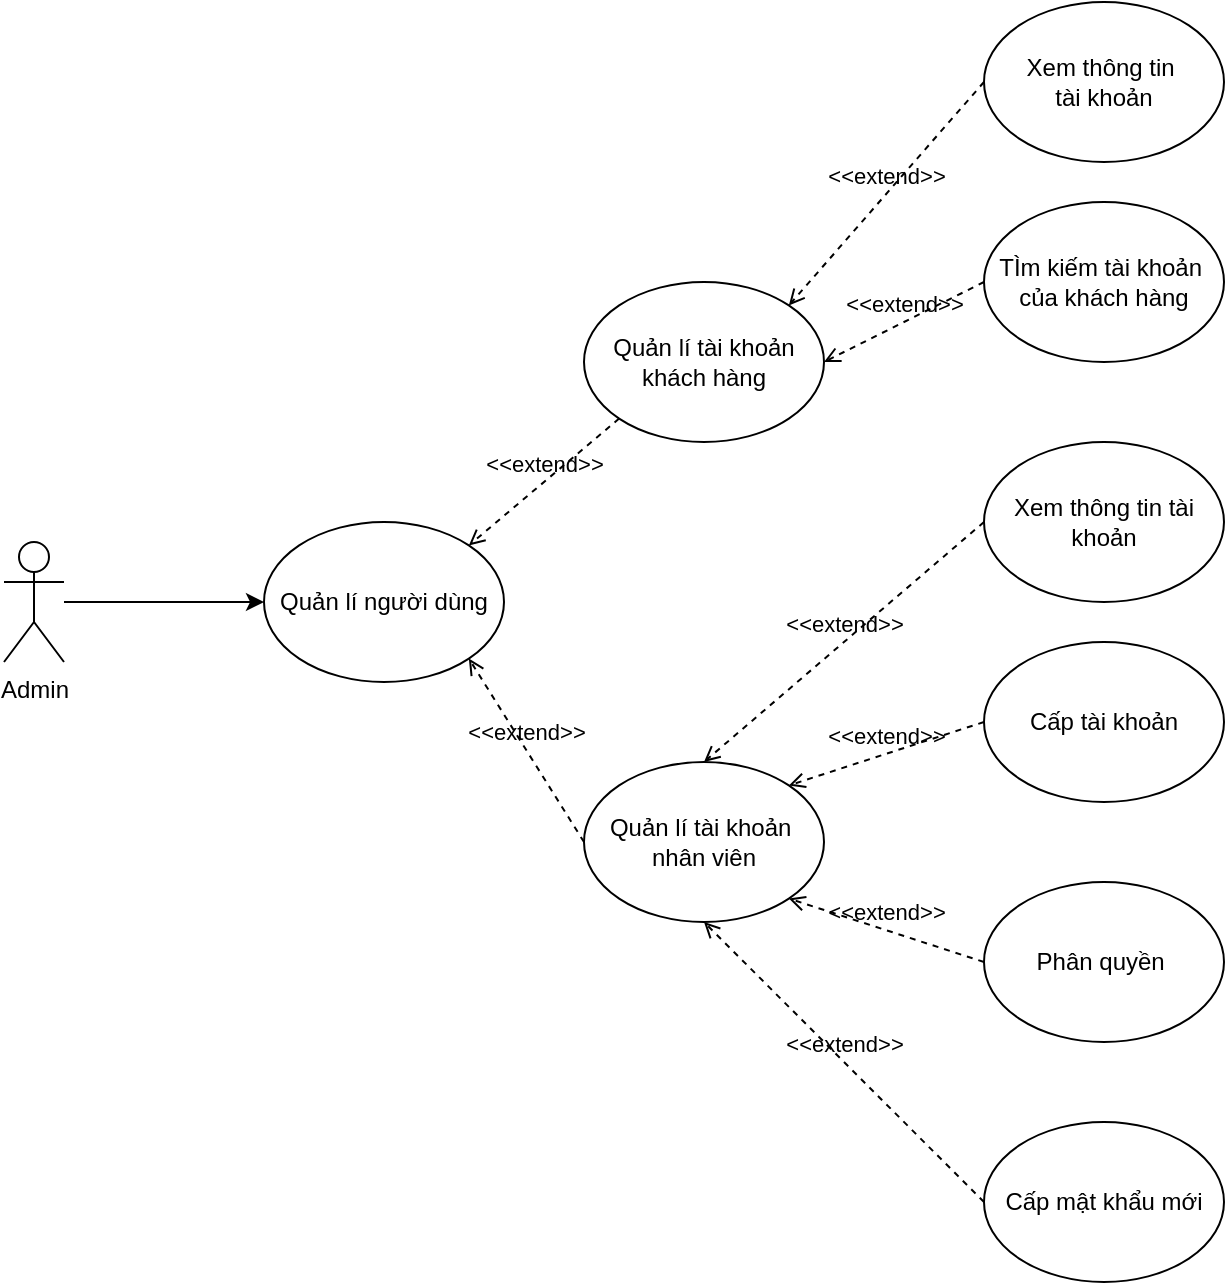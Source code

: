 <mxfile version="25.0.3">
  <diagram name="Trang-1" id="X2TiEBYnKF3QoC4KfZxD">
    <mxGraphModel dx="2232" dy="752" grid="1" gridSize="10" guides="1" tooltips="1" connect="1" arrows="1" fold="1" page="1" pageScale="1" pageWidth="827" pageHeight="1169" math="0" shadow="0">
      <root>
        <mxCell id="0" />
        <mxCell id="1" parent="0" />
        <mxCell id="1WchirJ7fdtVC9R7SYc4-7" style="edgeStyle=orthogonalEdgeStyle;rounded=0;orthogonalLoop=1;jettySize=auto;html=1;entryX=0;entryY=0.5;entryDx=0;entryDy=0;" edge="1" parent="1" source="1WchirJ7fdtVC9R7SYc4-4" target="1WchirJ7fdtVC9R7SYc4-6">
          <mxGeometry relative="1" as="geometry" />
        </mxCell>
        <mxCell id="1WchirJ7fdtVC9R7SYc4-4" value="Admin" style="shape=umlActor;verticalLabelPosition=bottom;verticalAlign=top;html=1;outlineConnect=0;" vertex="1" parent="1">
          <mxGeometry x="-730" y="290" width="30" height="60" as="geometry" />
        </mxCell>
        <mxCell id="1WchirJ7fdtVC9R7SYc4-6" value="Quản lí người dùng" style="ellipse;whiteSpace=wrap;html=1;" vertex="1" parent="1">
          <mxGeometry x="-600" y="280" width="120" height="80" as="geometry" />
        </mxCell>
        <mxCell id="1WchirJ7fdtVC9R7SYc4-8" value="Quản lí tài khoản khách hàng" style="ellipse;whiteSpace=wrap;html=1;" vertex="1" parent="1">
          <mxGeometry x="-440" y="160" width="120" height="80" as="geometry" />
        </mxCell>
        <mxCell id="1WchirJ7fdtVC9R7SYc4-9" value="Quản lí tài khoản&amp;nbsp;&lt;div&gt;nhân viên&lt;/div&gt;" style="ellipse;whiteSpace=wrap;html=1;" vertex="1" parent="1">
          <mxGeometry x="-440" y="400" width="120" height="80" as="geometry" />
        </mxCell>
        <mxCell id="1WchirJ7fdtVC9R7SYc4-11" value="&amp;lt;&amp;lt;extend&amp;gt;&amp;gt;" style="html=1;verticalAlign=bottom;labelBackgroundColor=none;endArrow=open;endFill=0;dashed=1;rounded=0;entryX=1;entryY=0;entryDx=0;entryDy=0;exitX=0;exitY=1;exitDx=0;exitDy=0;" edge="1" parent="1" source="1WchirJ7fdtVC9R7SYc4-8" target="1WchirJ7fdtVC9R7SYc4-6">
          <mxGeometry width="160" relative="1" as="geometry">
            <mxPoint x="-610" y="300" as="sourcePoint" />
            <mxPoint x="-450" y="300" as="targetPoint" />
          </mxGeometry>
        </mxCell>
        <mxCell id="1WchirJ7fdtVC9R7SYc4-12" value="&amp;lt;&amp;lt;extend&amp;gt;&amp;gt;" style="html=1;verticalAlign=bottom;labelBackgroundColor=none;endArrow=open;endFill=0;dashed=1;rounded=0;entryX=1;entryY=1;entryDx=0;entryDy=0;exitX=0;exitY=0.5;exitDx=0;exitDy=0;" edge="1" parent="1" source="1WchirJ7fdtVC9R7SYc4-9" target="1WchirJ7fdtVC9R7SYc4-6">
          <mxGeometry width="160" relative="1" as="geometry">
            <mxPoint x="-412" y="238" as="sourcePoint" />
            <mxPoint x="-488" y="302" as="targetPoint" />
          </mxGeometry>
        </mxCell>
        <mxCell id="1WchirJ7fdtVC9R7SYc4-13" value="Xem thông tin&amp;nbsp;&lt;div&gt;tài khoản&lt;/div&gt;" style="ellipse;whiteSpace=wrap;html=1;" vertex="1" parent="1">
          <mxGeometry x="-240" y="20" width="120" height="80" as="geometry" />
        </mxCell>
        <mxCell id="1WchirJ7fdtVC9R7SYc4-14" value="Xem thông tin tài khoản" style="ellipse;whiteSpace=wrap;html=1;" vertex="1" parent="1">
          <mxGeometry x="-240" y="240" width="120" height="80" as="geometry" />
        </mxCell>
        <mxCell id="1WchirJ7fdtVC9R7SYc4-15" value="Cấp tài khoản" style="ellipse;whiteSpace=wrap;html=1;" vertex="1" parent="1">
          <mxGeometry x="-240" y="340" width="120" height="80" as="geometry" />
        </mxCell>
        <mxCell id="1WchirJ7fdtVC9R7SYc4-16" value="Phân quyền&amp;nbsp;" style="ellipse;whiteSpace=wrap;html=1;" vertex="1" parent="1">
          <mxGeometry x="-240" y="460" width="120" height="80" as="geometry" />
        </mxCell>
        <mxCell id="1WchirJ7fdtVC9R7SYc4-17" value="Cấp mật khẩu mới" style="ellipse;whiteSpace=wrap;html=1;" vertex="1" parent="1">
          <mxGeometry x="-240" y="580" width="120" height="80" as="geometry" />
        </mxCell>
        <mxCell id="1WchirJ7fdtVC9R7SYc4-18" value="&amp;lt;&amp;lt;extend&amp;gt;&amp;gt;" style="html=1;verticalAlign=bottom;labelBackgroundColor=none;endArrow=open;endFill=0;dashed=1;rounded=0;entryX=0.5;entryY=0;entryDx=0;entryDy=0;exitX=0;exitY=0.5;exitDx=0;exitDy=0;" edge="1" parent="1" source="1WchirJ7fdtVC9R7SYc4-14" target="1WchirJ7fdtVC9R7SYc4-9">
          <mxGeometry width="160" relative="1" as="geometry">
            <mxPoint x="-430" y="450" as="sourcePoint" />
            <mxPoint x="-488" y="358" as="targetPoint" />
          </mxGeometry>
        </mxCell>
        <mxCell id="1WchirJ7fdtVC9R7SYc4-19" value="&amp;lt;&amp;lt;extend&amp;gt;&amp;gt;" style="html=1;verticalAlign=bottom;labelBackgroundColor=none;endArrow=open;endFill=0;dashed=1;rounded=0;entryX=1;entryY=0;entryDx=0;entryDy=0;exitX=0;exitY=0.5;exitDx=0;exitDy=0;" edge="1" parent="1" source="1WchirJ7fdtVC9R7SYc4-15" target="1WchirJ7fdtVC9R7SYc4-9">
          <mxGeometry width="160" relative="1" as="geometry">
            <mxPoint x="-230" y="290" as="sourcePoint" />
            <mxPoint x="-370" y="410" as="targetPoint" />
          </mxGeometry>
        </mxCell>
        <mxCell id="1WchirJ7fdtVC9R7SYc4-20" value="&amp;lt;&amp;lt;extend&amp;gt;&amp;gt;" style="html=1;verticalAlign=bottom;labelBackgroundColor=none;endArrow=open;endFill=0;dashed=1;rounded=0;entryX=1;entryY=1;entryDx=0;entryDy=0;exitX=0;exitY=0.5;exitDx=0;exitDy=0;" edge="1" parent="1" source="1WchirJ7fdtVC9R7SYc4-16" target="1WchirJ7fdtVC9R7SYc4-9">
          <mxGeometry width="160" relative="1" as="geometry">
            <mxPoint x="-230" y="390" as="sourcePoint" />
            <mxPoint x="-328" y="422" as="targetPoint" />
          </mxGeometry>
        </mxCell>
        <mxCell id="1WchirJ7fdtVC9R7SYc4-21" value="&amp;lt;&amp;lt;extend&amp;gt;&amp;gt;" style="html=1;verticalAlign=bottom;labelBackgroundColor=none;endArrow=open;endFill=0;dashed=1;rounded=0;entryX=0.5;entryY=1;entryDx=0;entryDy=0;exitX=0;exitY=0.5;exitDx=0;exitDy=0;" edge="1" parent="1" source="1WchirJ7fdtVC9R7SYc4-17" target="1WchirJ7fdtVC9R7SYc4-9">
          <mxGeometry width="160" relative="1" as="geometry">
            <mxPoint x="-230" y="510" as="sourcePoint" />
            <mxPoint x="-328" y="478" as="targetPoint" />
          </mxGeometry>
        </mxCell>
        <mxCell id="1WchirJ7fdtVC9R7SYc4-22" value="TÌm kiếm tài khoản&amp;nbsp;&lt;div&gt;của khách hàng&lt;/div&gt;" style="ellipse;whiteSpace=wrap;html=1;" vertex="1" parent="1">
          <mxGeometry x="-240" y="120" width="120" height="80" as="geometry" />
        </mxCell>
        <mxCell id="1WchirJ7fdtVC9R7SYc4-23" value="&amp;lt;&amp;lt;extend&amp;gt;&amp;gt;" style="html=1;verticalAlign=bottom;labelBackgroundColor=none;endArrow=open;endFill=0;dashed=1;rounded=0;entryX=1;entryY=0;entryDx=0;entryDy=0;exitX=0;exitY=0.5;exitDx=0;exitDy=0;" edge="1" parent="1" source="1WchirJ7fdtVC9R7SYc4-13" target="1WchirJ7fdtVC9R7SYc4-8">
          <mxGeometry width="160" relative="1" as="geometry">
            <mxPoint x="-230" y="290" as="sourcePoint" />
            <mxPoint x="-370" y="410" as="targetPoint" />
          </mxGeometry>
        </mxCell>
        <mxCell id="1WchirJ7fdtVC9R7SYc4-24" value="&amp;lt;&amp;lt;extend&amp;gt;&amp;gt;" style="html=1;verticalAlign=bottom;labelBackgroundColor=none;endArrow=open;endFill=0;dashed=1;rounded=0;entryX=1;entryY=0.5;entryDx=0;entryDy=0;exitX=0;exitY=0.5;exitDx=0;exitDy=0;" edge="1" parent="1" source="1WchirJ7fdtVC9R7SYc4-22" target="1WchirJ7fdtVC9R7SYc4-8">
          <mxGeometry width="160" relative="1" as="geometry">
            <mxPoint x="-230" y="70" as="sourcePoint" />
            <mxPoint x="-328" y="182" as="targetPoint" />
          </mxGeometry>
        </mxCell>
      </root>
    </mxGraphModel>
  </diagram>
</mxfile>
